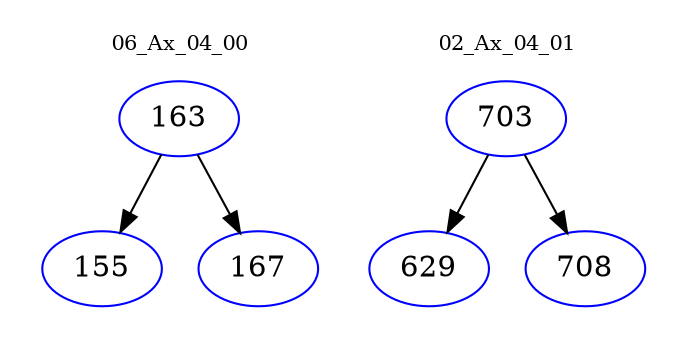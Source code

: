digraph{
subgraph cluster_0 {
color = white
label = "06_Ax_04_00";
fontsize=10;
T0_163 [label="163", color="blue"]
T0_163 -> T0_155 [color="black"]
T0_155 [label="155", color="blue"]
T0_163 -> T0_167 [color="black"]
T0_167 [label="167", color="blue"]
}
subgraph cluster_1 {
color = white
label = "02_Ax_04_01";
fontsize=10;
T1_703 [label="703", color="blue"]
T1_703 -> T1_629 [color="black"]
T1_629 [label="629", color="blue"]
T1_703 -> T1_708 [color="black"]
T1_708 [label="708", color="blue"]
}
}
